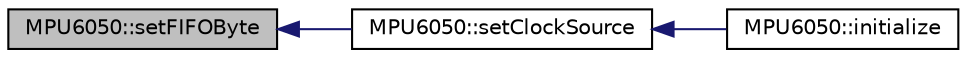 digraph "MPU6050::setFIFOByte"
{
  edge [fontname="Helvetica",fontsize="10",labelfontname="Helvetica",labelfontsize="10"];
  node [fontname="Helvetica",fontsize="10",shape=record];
  rankdir="LR";
  Node969 [label="MPU6050::setFIFOByte",height=0.2,width=0.4,color="black", fillcolor="grey75", style="filled", fontcolor="black"];
  Node969 -> Node970 [dir="back",color="midnightblue",fontsize="10",style="solid",fontname="Helvetica"];
  Node970 [label="MPU6050::setClockSource",height=0.2,width=0.4,color="black", fillcolor="white", style="filled",URL="$class_m_p_u6050.html#a4c1cd147d038e024bdeaa053c4d77734",tooltip="Set clock source setting. "];
  Node970 -> Node971 [dir="back",color="midnightblue",fontsize="10",style="solid",fontname="Helvetica"];
  Node971 [label="MPU6050::initialize",height=0.2,width=0.4,color="black", fillcolor="white", style="filled",URL="$class_m_p_u6050.html#abd8fc6c18adf158011118fbccc7e7054",tooltip="Power on and prepare for general usage. "];
}
